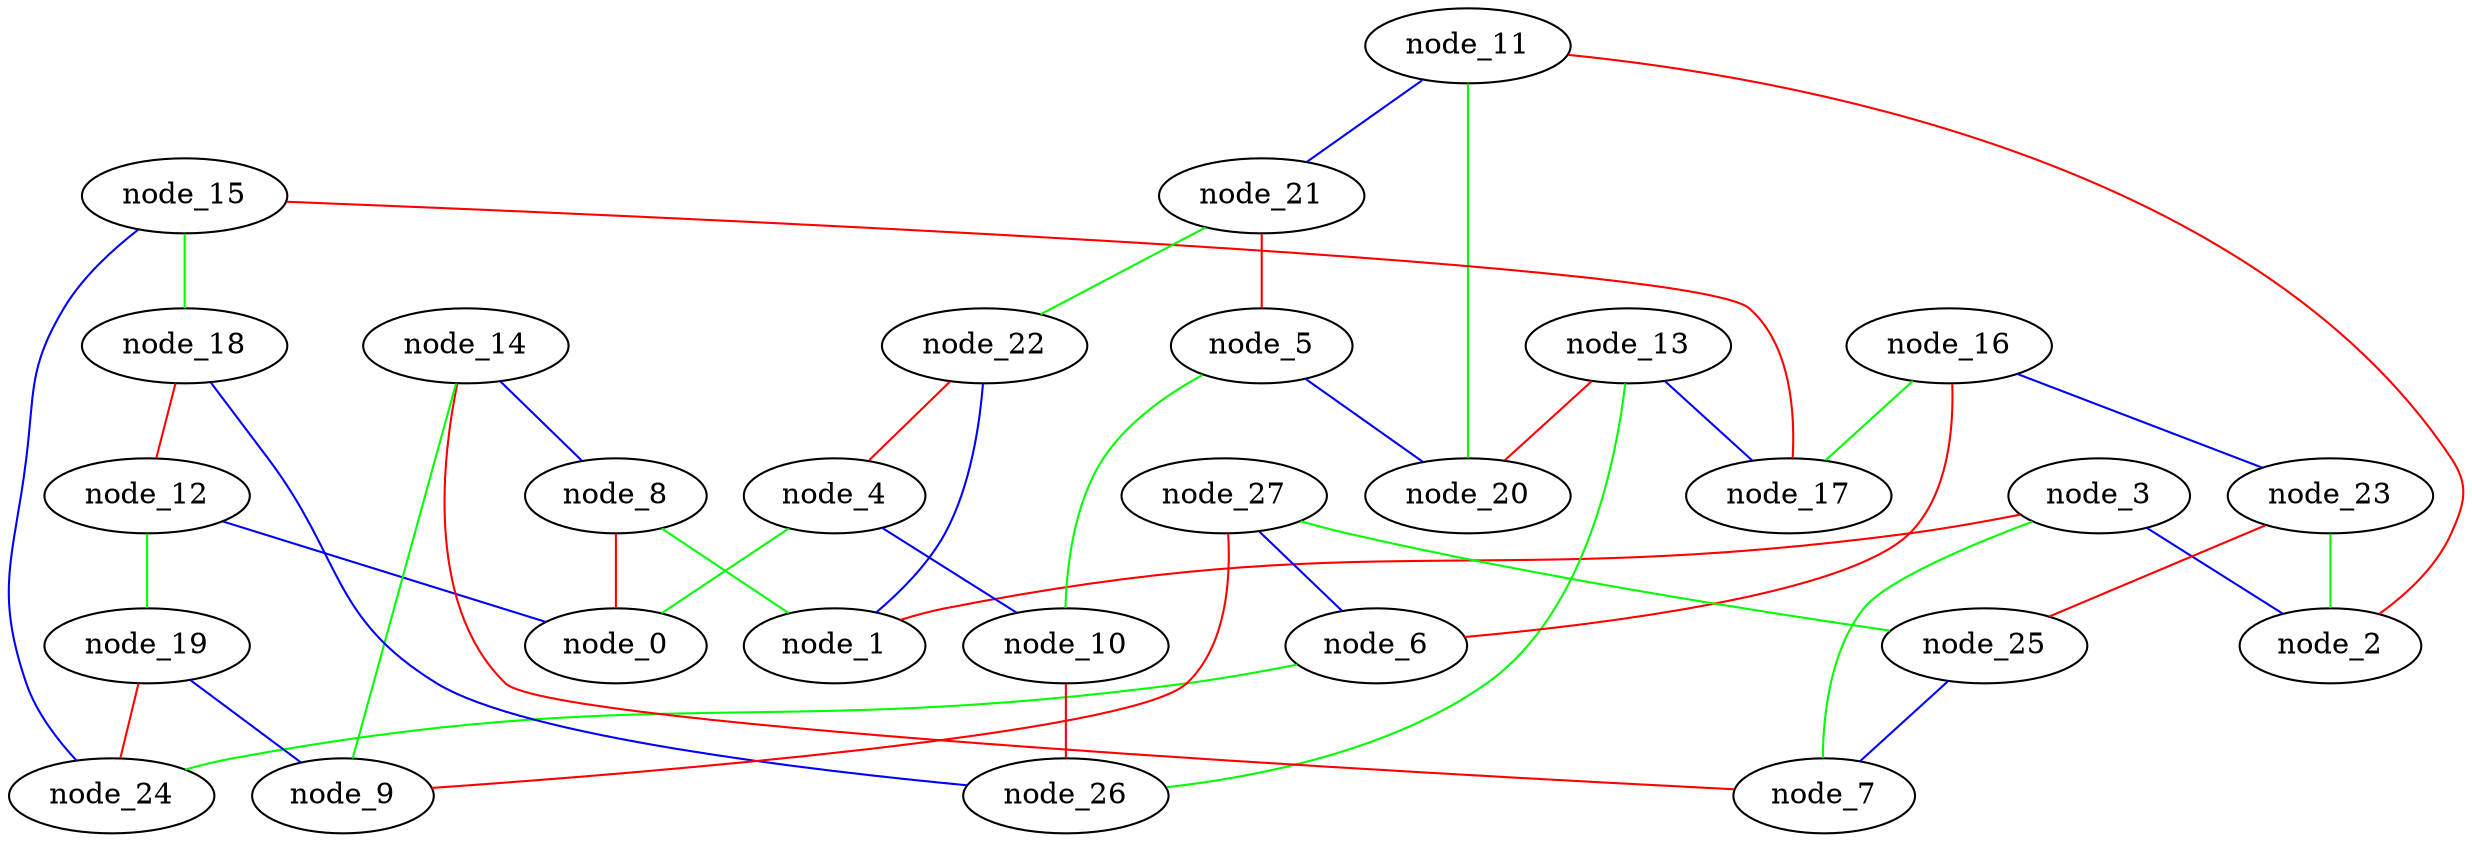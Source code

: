 graph {
  node_0  [color="264"];
  node_1  [color="267"];
  node_2  [color="270"];
  node_3  [color="20"];
  node_4  [color="149"];
  node_5  [color="285"];
  node_6  [color="160"];
  node_7  [color="297"];
  node_8  [color="177"];
  node_9  [color="310"];
  node_10  [color="318"];
  node_11  [color="73"];
  node_12  [color="207"];
  node_13  [color="84"];
  node_14  [color="90"];
  node_15  [color="95"];
  node_16  [color="97"];
  node_17  [color="231"];
  node_18  [color="104"];
  node_19  [color="233"];
  node_20  [color="365"];
  node_21  [color="110"];
  node_22  [color="114"];
  node_23  [color="118"];
  node_24  [color="361"];
  node_25  [color="252"];
  node_26  [color="383"];
  node_27  [color="13"];

  node_4 -- node_0 [color="green"];
  node_22 -- node_1 [color="blue"];
  node_11 -- node_2 [color="red"];
  node_23 -- node_2 [color="green"];
  node_3 -- node_2 [color="blue"];
  node_3 -- node_1 [color="red"];
  node_3 -- node_7 [color="green"];
  node_22 -- node_4 [color="red"];
  node_5 -- node_20 [color="blue"];
  node_27 -- node_6 [color="blue"];
  node_6 -- node_24 [color="green"];
  node_25 -- node_7 [color="blue"];
  node_8 -- node_0 [color="red"];
  node_8 -- node_1 [color="green"];
  node_27 -- node_9 [color="red"];
  node_4 -- node_10 [color="blue"];
  node_5 -- node_10 [color="green"];
  node_11 -- node_21 [color="blue"];
  node_11 -- node_20 [color="green"];
  node_18 -- node_12 [color="red"];
  node_12 -- node_0 [color="blue"];
  node_12 -- node_19 [color="green"];
  node_13 -- node_26 [color="green"];
  node_13 -- node_20 [color="red"];
  node_14 -- node_8 [color="blue"];
  node_14 -- node_7 [color="red"];
  node_14 -- node_9 [color="green"];
  node_15 -- node_18 [color="green"];
  node_16 -- node_6 [color="red"];
  node_16 -- node_17 [color="green"];
  node_16 -- node_23 [color="blue"];
  node_13 -- node_17 [color="blue"];
  node_15 -- node_17 [color="red"];
  node_18 -- node_26 [color="blue"];
  node_19 -- node_9 [color="blue"];
  node_19 -- node_24 [color="red"];
  node_21 -- node_22 [color="green"];
  node_21 -- node_5 [color="red"];
  node_23 -- node_25 [color="red"];
  node_15 -- node_24 [color="blue"];
  node_27 -- node_25 [color="green"];
  node_10 -- node_26 [color="red"];
}